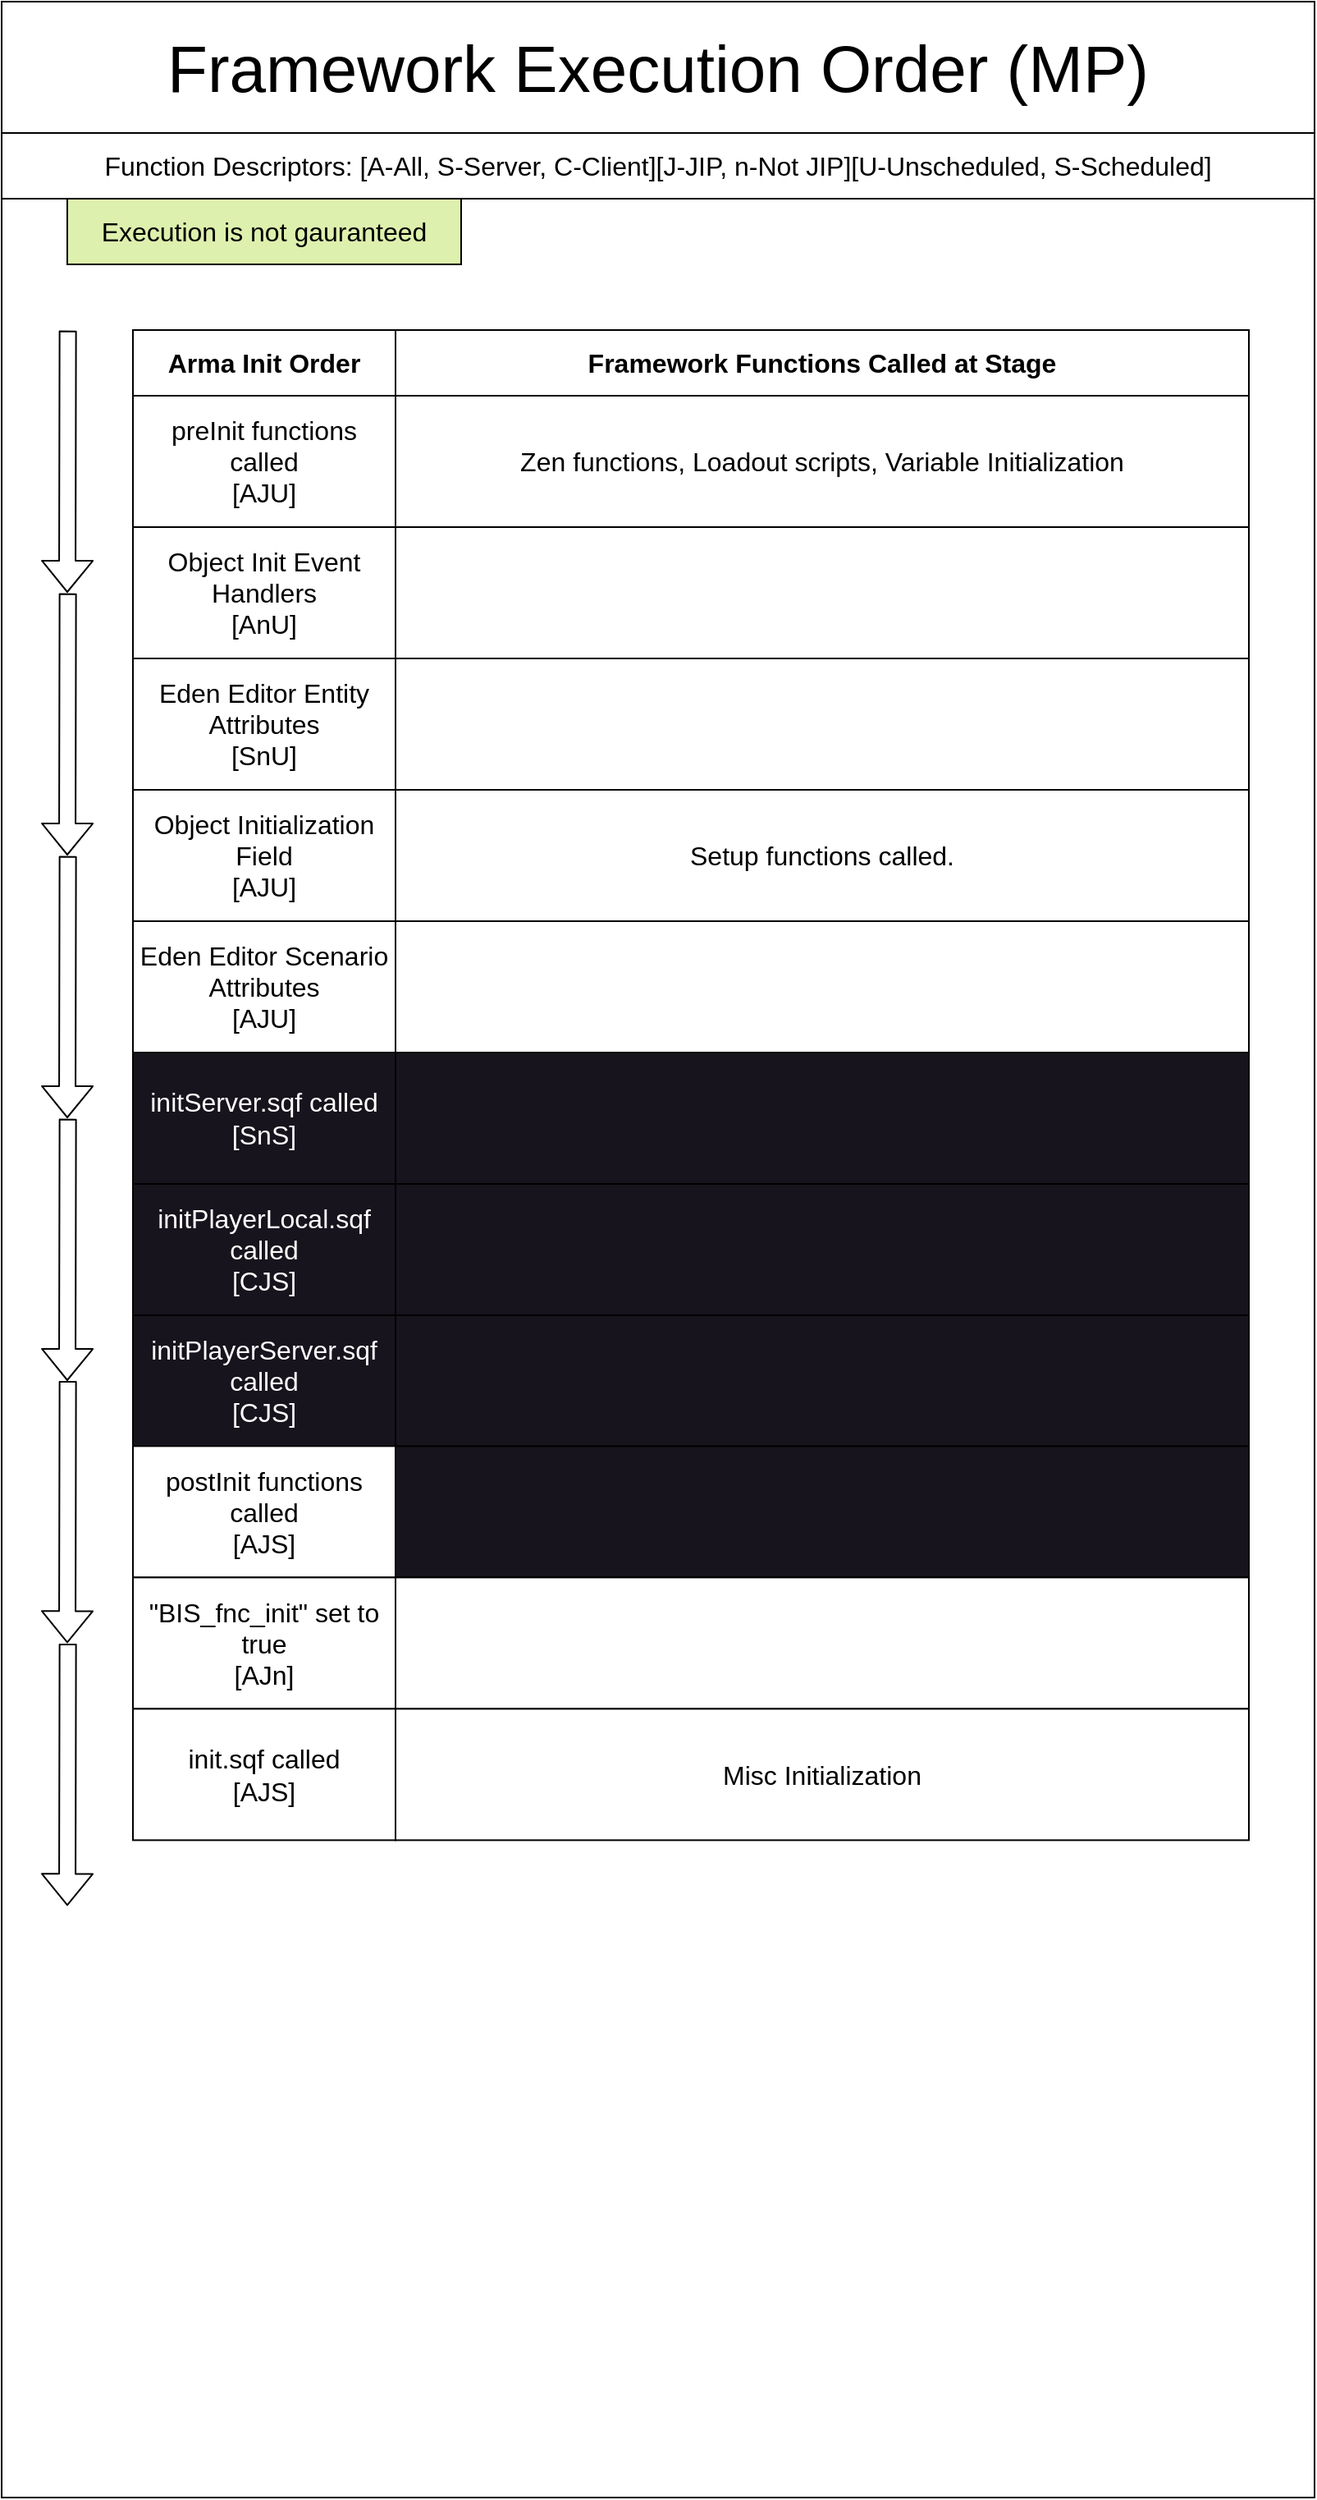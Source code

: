 <mxfile>
    <diagram id="b04O1aOl_lMck9I26ZMJ" name="Page-1">
        <mxGraphModel dx="984" dy="428" grid="1" gridSize="20" guides="1" tooltips="1" connect="1" arrows="1" fold="1" page="1" pageScale="1" pageWidth="900" pageHeight="1600" math="0" shadow="0">
            <root>
                <mxCell id="0"/>
                <mxCell id="1" parent="0"/>
                <mxCell id="3" value="" style="rounded=0;whiteSpace=wrap;html=1;fontSize=16;fillStyle=dots;" parent="1" vertex="1">
                    <mxGeometry x="40" y="120" width="800" height="1440" as="geometry"/>
                </mxCell>
                <mxCell id="4" value="Framework Execution Order (MP)" style="rounded=0;whiteSpace=wrap;html=1;fontSize=40;" parent="1" vertex="1">
                    <mxGeometry x="40" y="40" width="800" height="80" as="geometry"/>
                </mxCell>
                <mxCell id="5" value="preInit functions called&lt;br&gt;[AJU]" style="rounded=0;whiteSpace=wrap;html=1;fillStyle=auto;fontSize=16;" parent="1" vertex="1">
                    <mxGeometry x="120" y="280" width="160" height="80" as="geometry"/>
                </mxCell>
                <mxCell id="6" value="Zen functions, Loadout scripts, Variable Initialization" style="rounded=0;whiteSpace=wrap;html=1;fillStyle=auto;fontSize=16;" parent="1" vertex="1">
                    <mxGeometry x="280" y="280" width="520" height="80" as="geometry"/>
                </mxCell>
                <mxCell id="7" value="" style="shape=flexArrow;endArrow=classic;html=1;fontSize=16;exitX=0.056;exitY=0.028;exitDx=0;exitDy=0;exitPerimeter=0;" parent="1" edge="1">
                    <mxGeometry width="50" height="50" relative="1" as="geometry">
                        <mxPoint x="80.32" y="240.32" as="sourcePoint"/>
                        <mxPoint x="80" y="400" as="targetPoint"/>
                    </mxGeometry>
                </mxCell>
                <mxCell id="8" value="Object Init Event Handlers&lt;br&gt;[AnU]" style="rounded=0;whiteSpace=wrap;html=1;fillStyle=auto;fontSize=16;" parent="1" vertex="1">
                    <mxGeometry x="120" y="360" width="160" height="80" as="geometry"/>
                </mxCell>
                <mxCell id="9" value="" style="rounded=0;whiteSpace=wrap;html=1;fillStyle=auto;fontSize=16;" parent="1" vertex="1">
                    <mxGeometry x="280" y="360" width="520" height="80" as="geometry"/>
                </mxCell>
                <mxCell id="12" value="Function Descriptors: [A-All, S-Server, C-Client][J-JIP, n-Not JIP][U-Unscheduled, S-Scheduled]" style="rounded=0;whiteSpace=wrap;html=1;fillStyle=auto;fontSize=16;" parent="1" vertex="1">
                    <mxGeometry x="40" y="120" width="800" height="40" as="geometry"/>
                </mxCell>
                <mxCell id="13" value="Eden Editor Entity Attributes&lt;br&gt;[SnU]" style="rounded=0;whiteSpace=wrap;html=1;fillStyle=auto;fontSize=16;" parent="1" vertex="1">
                    <mxGeometry x="120" y="440" width="160" height="80" as="geometry"/>
                </mxCell>
                <mxCell id="14" value="" style="rounded=0;whiteSpace=wrap;html=1;fillStyle=auto;fontSize=16;" parent="1" vertex="1">
                    <mxGeometry x="280" y="440" width="520" height="80" as="geometry"/>
                </mxCell>
                <mxCell id="15" value="" style="shape=flexArrow;endArrow=classic;html=1;fontSize=16;exitX=0.056;exitY=0.028;exitDx=0;exitDy=0;exitPerimeter=0;" parent="1" edge="1">
                    <mxGeometry width="50" height="50" relative="1" as="geometry">
                        <mxPoint x="80.32" y="400.32" as="sourcePoint"/>
                        <mxPoint x="80" y="560" as="targetPoint"/>
                    </mxGeometry>
                </mxCell>
                <mxCell id="16" value="Object Initialization Field&lt;br&gt;[AJU]" style="rounded=0;whiteSpace=wrap;html=1;fillStyle=auto;fontSize=16;" parent="1" vertex="1">
                    <mxGeometry x="120" y="520" width="160" height="80" as="geometry"/>
                </mxCell>
                <mxCell id="17" value="Setup functions called." style="rounded=0;whiteSpace=wrap;html=1;fillStyle=auto;fontSize=16;" parent="1" vertex="1">
                    <mxGeometry x="280" y="520" width="520" height="80" as="geometry"/>
                </mxCell>
                <mxCell id="18" value="Eden Editor Scenario Attributes&lt;br&gt;[AJU]" style="rounded=0;whiteSpace=wrap;html=1;fillStyle=auto;fontSize=16;" parent="1" vertex="1">
                    <mxGeometry x="120" y="600" width="160" height="80" as="geometry"/>
                </mxCell>
                <mxCell id="19" value="" style="rounded=0;whiteSpace=wrap;html=1;fillStyle=auto;fontSize=16;" parent="1" vertex="1">
                    <mxGeometry x="280" y="600" width="520" height="80" as="geometry"/>
                </mxCell>
                <mxCell id="20" value="" style="shape=flexArrow;endArrow=classic;html=1;fontSize=16;exitX=0.056;exitY=0.028;exitDx=0;exitDy=0;exitPerimeter=0;" parent="1" edge="1">
                    <mxGeometry width="50" height="50" relative="1" as="geometry">
                        <mxPoint x="80.32" y="560.32" as="sourcePoint"/>
                        <mxPoint x="80" y="720" as="targetPoint"/>
                    </mxGeometry>
                </mxCell>
                <mxCell id="21" value="initServer.sqf called [SnS]" style="rounded=0;whiteSpace=wrap;html=1;fillStyle=auto;fontSize=16;fillColor=#18141D;fontColor=#FFFFFF;" parent="1" vertex="1">
                    <mxGeometry x="120" y="680" width="160" height="80" as="geometry"/>
                </mxCell>
                <mxCell id="22" value="" style="rounded=0;whiteSpace=wrap;html=1;fillStyle=auto;fontSize=16;fillColor=#18141D;fontColor=#FFFFFF;" parent="1" vertex="1">
                    <mxGeometry x="280" y="680" width="520" height="80" as="geometry"/>
                </mxCell>
                <mxCell id="23" value="initPlayerLocal.sqf called&lt;br&gt;[CJS]" style="rounded=0;whiteSpace=wrap;html=1;fillStyle=auto;fontSize=16;fillColor=#18141D;fontColor=#FFFFFF;" parent="1" vertex="1">
                    <mxGeometry x="120" y="760" width="160" height="80" as="geometry"/>
                </mxCell>
                <mxCell id="24" value="" style="rounded=0;whiteSpace=wrap;html=1;fillStyle=auto;fontSize=16;fillColor=#18141D;fontColor=#FFFFFF;" parent="1" vertex="1">
                    <mxGeometry x="280" y="760" width="520" height="80" as="geometry"/>
                </mxCell>
                <mxCell id="25" value="" style="shape=flexArrow;endArrow=classic;html=1;fontSize=16;exitX=0.056;exitY=0.028;exitDx=0;exitDy=0;exitPerimeter=0;" parent="1" edge="1">
                    <mxGeometry width="50" height="50" relative="1" as="geometry">
                        <mxPoint x="80.32" y="720.32" as="sourcePoint"/>
                        <mxPoint x="80" y="880" as="targetPoint"/>
                    </mxGeometry>
                </mxCell>
                <mxCell id="26" value="initPlayerServer.sqf called&lt;br&gt;[CJS]" style="rounded=0;whiteSpace=wrap;html=1;fillStyle=auto;fontSize=16;fillColor=#18141D;fontColor=#FFFFFF;" parent="1" vertex="1">
                    <mxGeometry x="120" y="840" width="160" height="80" as="geometry"/>
                </mxCell>
                <mxCell id="27" value="" style="rounded=0;whiteSpace=wrap;html=1;fillStyle=auto;fontSize=16;fillColor=#18141D;fontColor=#FFFFFF;" parent="1" vertex="1">
                    <mxGeometry x="280" y="840" width="520" height="80" as="geometry"/>
                </mxCell>
                <mxCell id="37" value="Arma Init Order" style="rounded=0;whiteSpace=wrap;html=1;fillStyle=auto;fontSize=16;fontStyle=1" parent="1" vertex="1">
                    <mxGeometry x="120" y="240" width="160" height="40" as="geometry"/>
                </mxCell>
                <mxCell id="38" value="Framework Functions Called at Stage" style="rounded=0;whiteSpace=wrap;html=1;fillStyle=auto;fontSize=16;fontStyle=1" parent="1" vertex="1">
                    <mxGeometry x="280" y="240" width="520" height="40" as="geometry"/>
                </mxCell>
                <mxCell id="42" value="postInit functions called&lt;br&gt;[AJS]" style="rounded=0;whiteSpace=wrap;html=1;fillStyle=auto;fontSize=16;" parent="1" vertex="1">
                    <mxGeometry x="120" y="919.68" width="160" height="80" as="geometry"/>
                </mxCell>
                <mxCell id="43" value="" style="rounded=0;whiteSpace=wrap;html=1;fillStyle=auto;fontSize=16;fillColor=#18141D;" parent="1" vertex="1">
                    <mxGeometry x="280" y="919.68" width="520" height="80" as="geometry"/>
                </mxCell>
                <mxCell id="44" value="" style="shape=flexArrow;endArrow=classic;html=1;fontSize=16;exitX=0.056;exitY=0.028;exitDx=0;exitDy=0;exitPerimeter=0;" parent="1" edge="1">
                    <mxGeometry width="50" height="50" relative="1" as="geometry">
                        <mxPoint x="80.32" y="880.0" as="sourcePoint"/>
                        <mxPoint x="80" y="1039.68" as="targetPoint"/>
                    </mxGeometry>
                </mxCell>
                <mxCell id="45" value="&quot;BIS_fnc_init&quot; set to true&lt;br&gt;[AJn]" style="rounded=0;whiteSpace=wrap;html=1;fillStyle=auto;fontSize=16;" parent="1" vertex="1">
                    <mxGeometry x="120" y="999.68" width="160" height="80" as="geometry"/>
                </mxCell>
                <mxCell id="46" value="" style="rounded=0;whiteSpace=wrap;html=1;fillStyle=auto;fontSize=16;" parent="1" vertex="1">
                    <mxGeometry x="280" y="999.68" width="520" height="80" as="geometry"/>
                </mxCell>
                <mxCell id="49" value="" style="shape=flexArrow;endArrow=classic;html=1;fontSize=16;exitX=0.056;exitY=0.028;exitDx=0;exitDy=0;exitPerimeter=0;" parent="1" edge="1">
                    <mxGeometry width="50" height="50" relative="1" as="geometry">
                        <mxPoint x="80.32" y="1040.0" as="sourcePoint"/>
                        <mxPoint x="80" y="1199.68" as="targetPoint"/>
                    </mxGeometry>
                </mxCell>
                <mxCell id="50" value="init.sqf called&lt;br&gt;[AJS]" style="rounded=0;whiteSpace=wrap;html=1;fillStyle=auto;fontSize=16;" parent="1" vertex="1">
                    <mxGeometry x="120" y="1079.68" width="160" height="80" as="geometry"/>
                </mxCell>
                <mxCell id="51" value="Misc Initialization" style="rounded=0;whiteSpace=wrap;html=1;fillStyle=auto;fontSize=16;" parent="1" vertex="1">
                    <mxGeometry x="280" y="1079.68" width="520" height="80" as="geometry"/>
                </mxCell>
                <mxCell id="52" value="&lt;font color=&quot;#000000&quot;&gt;Execution is not gauranteed&lt;/font&gt;" style="rounded=0;whiteSpace=wrap;html=1;fillStyle=auto;fontSize=16;fillColor=#DEF0AD;" parent="1" vertex="1">
                    <mxGeometry x="80" y="160" width="240" height="40" as="geometry"/>
                </mxCell>
            </root>
        </mxGraphModel>
    </diagram>
</mxfile>